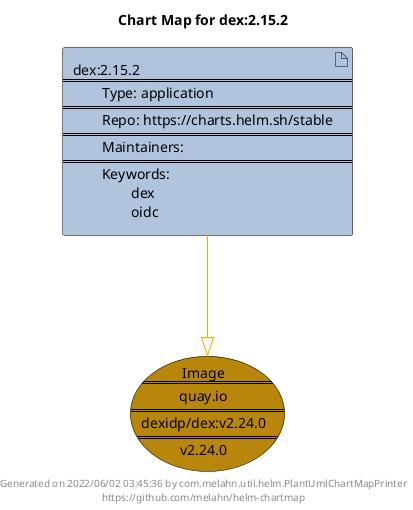 @startuml
skinparam linetype ortho
skinparam backgroundColor white
skinparam usecaseBorderColor black
skinparam usecaseArrowColor LightSlateGray
skinparam artifactBorderColor black
skinparam artifactArrowColor LightSlateGray

title Chart Map for dex:2.15.2

'There is one referenced Helm Chart
artifact "dex:2.15.2\n====\n\tType: application\n====\n\tRepo: https://charts.helm.sh/stable\n====\n\tMaintainers: \n====\n\tKeywords: \n\t\tdex\n\t\toidc" as dex_2_15_2 #LightSteelBlue

'There is one referenced Docker Image
usecase "Image\n====\nquay.io\n====\ndexidp/dex:v2.24.0\n====\nv2.24.0" as quay_io_dexidp_dex_v2_24_0 #DarkGoldenRod

'Chart Dependencies
dex_2_15_2--[#orange]-|>quay_io_dexidp_dex_v2_24_0

center footer Generated on 2022/06/02 03:45:36 by com.melahn.util.helm.PlantUmlChartMapPrinter\nhttps://github.com/melahn/helm-chartmap
@enduml
